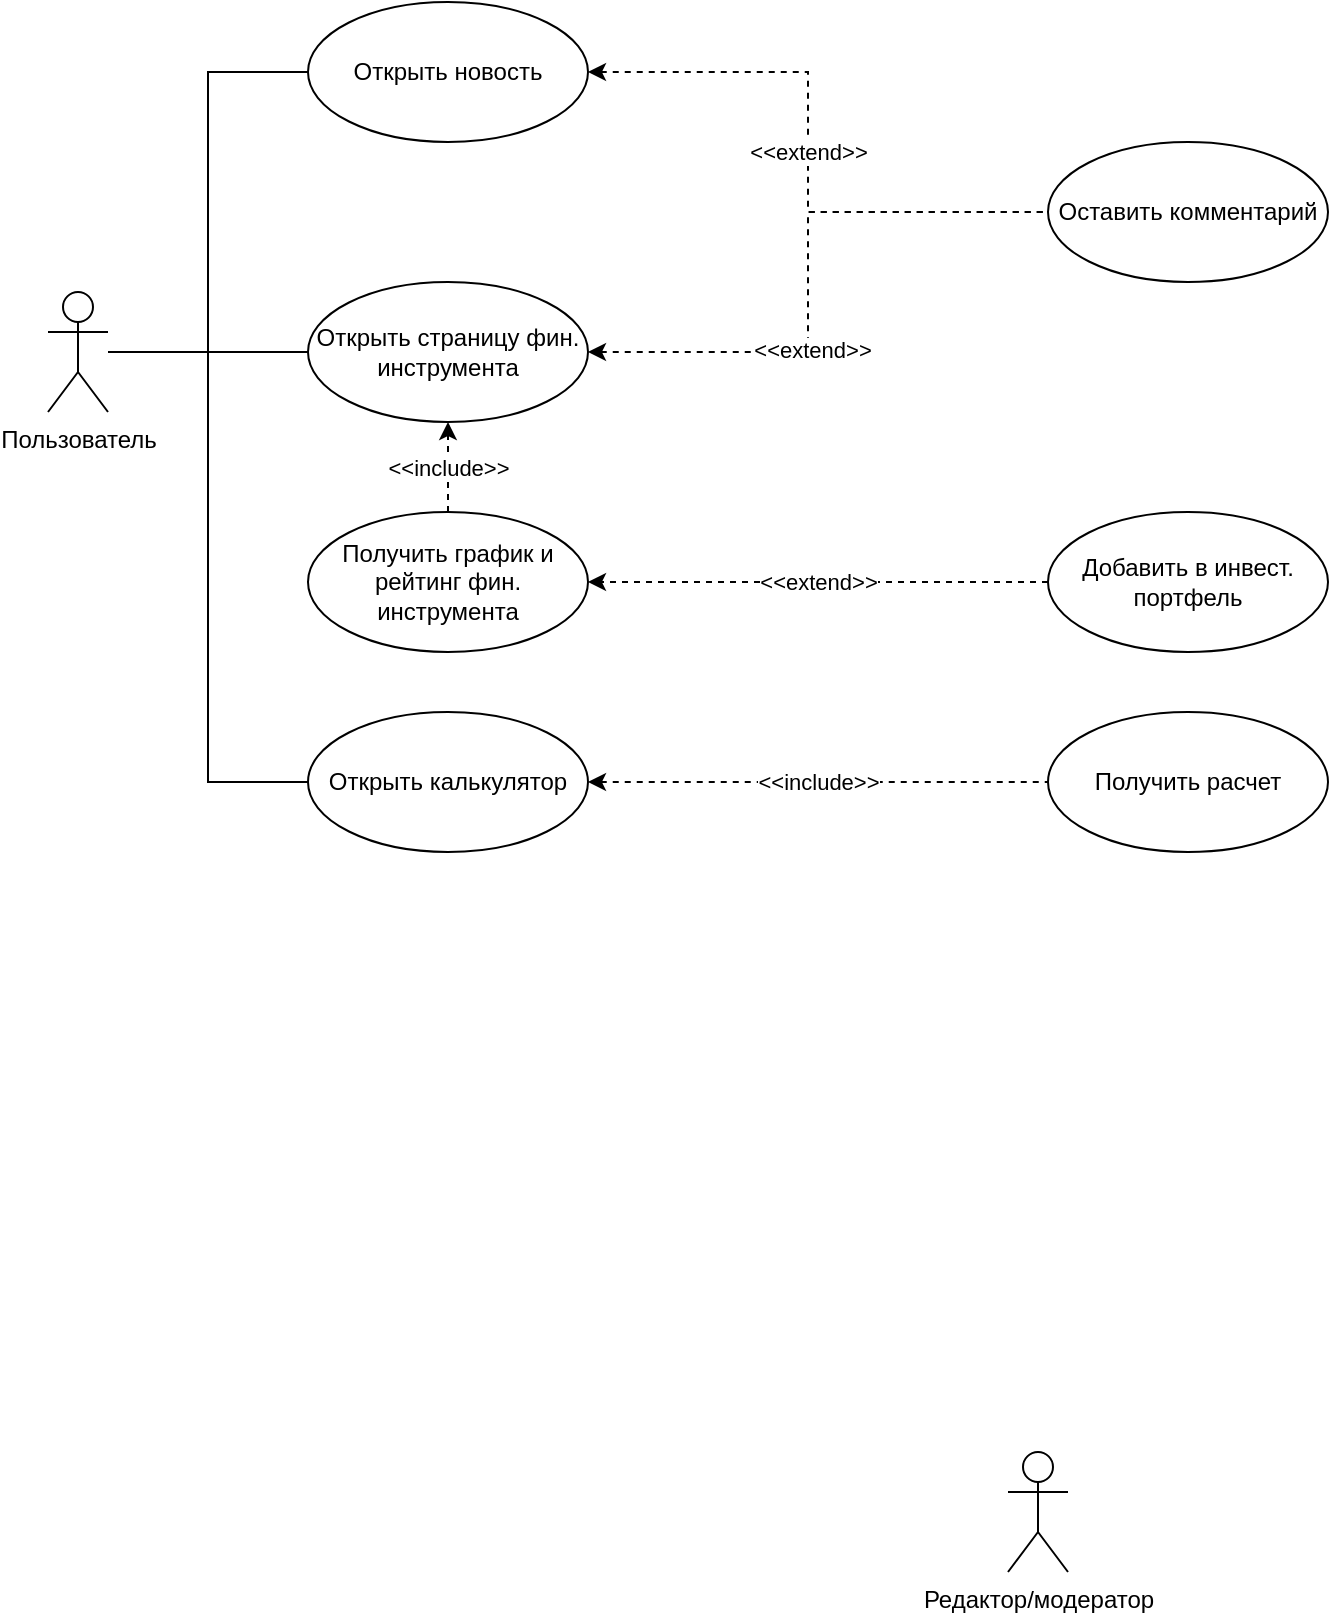 <mxfile version="21.2.1" type="github">
  <diagram name="Страница 1" id="xR59lH6d2-E03E9zhywz">
    <mxGraphModel dx="1195" dy="637" grid="1" gridSize="10" guides="1" tooltips="1" connect="1" arrows="1" fold="1" page="1" pageScale="1" pageWidth="827" pageHeight="1169" math="0" shadow="0">
      <root>
        <mxCell id="0" />
        <mxCell id="1" parent="0" />
        <mxCell id="UflsmpYnDKdmwoiEGrax-7" style="edgeStyle=orthogonalEdgeStyle;rounded=0;orthogonalLoop=1;jettySize=auto;html=1;entryX=0;entryY=0.5;entryDx=0;entryDy=0;endArrow=none;endFill=0;" edge="1" parent="1" source="e6YBmaZZbLYmCsvvOriS-1" target="UflsmpYnDKdmwoiEGrax-2">
          <mxGeometry relative="1" as="geometry" />
        </mxCell>
        <mxCell id="UflsmpYnDKdmwoiEGrax-8" style="edgeStyle=orthogonalEdgeStyle;rounded=0;orthogonalLoop=1;jettySize=auto;html=1;entryX=0;entryY=0.5;entryDx=0;entryDy=0;endArrow=none;endFill=0;" edge="1" parent="1" source="e6YBmaZZbLYmCsvvOriS-1" target="e6YBmaZZbLYmCsvvOriS-7">
          <mxGeometry relative="1" as="geometry" />
        </mxCell>
        <mxCell id="UflsmpYnDKdmwoiEGrax-9" style="edgeStyle=orthogonalEdgeStyle;rounded=0;orthogonalLoop=1;jettySize=auto;html=1;entryX=0;entryY=0.5;entryDx=0;entryDy=0;endArrow=none;endFill=0;" edge="1" parent="1" source="e6YBmaZZbLYmCsvvOriS-1" target="e6YBmaZZbLYmCsvvOriS-13">
          <mxGeometry relative="1" as="geometry" />
        </mxCell>
        <mxCell id="e6YBmaZZbLYmCsvvOriS-1" value="Пользователь" style="shape=umlActor;verticalLabelPosition=bottom;verticalAlign=top;html=1;" parent="1" vertex="1">
          <mxGeometry x="60" y="180" width="30" height="60" as="geometry" />
        </mxCell>
        <mxCell id="e6YBmaZZbLYmCsvvOriS-2" value="Редактор/модератор" style="shape=umlActor;verticalLabelPosition=bottom;verticalAlign=top;html=1;" parent="1" vertex="1">
          <mxGeometry x="540" y="760" width="30" height="60" as="geometry" />
        </mxCell>
        <mxCell id="UflsmpYnDKdmwoiEGrax-6" value="&amp;lt;&amp;lt;extend&amp;gt;&amp;gt;" style="edgeStyle=orthogonalEdgeStyle;rounded=0;orthogonalLoop=1;jettySize=auto;html=1;entryX=0;entryY=0.5;entryDx=0;entryDy=0;dashed=1;startArrow=classic;startFill=1;endArrow=none;endFill=0;" edge="1" parent="1" source="e6YBmaZZbLYmCsvvOriS-7" target="e6YBmaZZbLYmCsvvOriS-8">
          <mxGeometry relative="1" as="geometry">
            <Array as="points">
              <mxPoint x="440" y="70" />
              <mxPoint x="440" y="140" />
            </Array>
            <mxPoint as="offset" />
          </mxGeometry>
        </mxCell>
        <mxCell id="e6YBmaZZbLYmCsvvOriS-7" value="Открыть новость" style="ellipse;whiteSpace=wrap;html=1;" parent="1" vertex="1">
          <mxGeometry x="190" y="35" width="140" height="70" as="geometry" />
        </mxCell>
        <mxCell id="e6YBmaZZbLYmCsvvOriS-8" value="Оставить комментарий" style="ellipse;whiteSpace=wrap;html=1;" parent="1" vertex="1">
          <mxGeometry x="560" y="105" width="140" height="70" as="geometry" />
        </mxCell>
        <mxCell id="UflsmpYnDKdmwoiEGrax-15" value="&amp;lt;&amp;lt;include&amp;gt;&amp;gt;" style="edgeStyle=orthogonalEdgeStyle;rounded=0;orthogonalLoop=1;jettySize=auto;html=1;entryX=0;entryY=0.5;entryDx=0;entryDy=0;dashed=1;startArrow=classic;startFill=1;endArrow=none;endFill=0;" edge="1" parent="1" source="e6YBmaZZbLYmCsvvOriS-13" target="UflsmpYnDKdmwoiEGrax-13">
          <mxGeometry relative="1" as="geometry" />
        </mxCell>
        <mxCell id="e6YBmaZZbLYmCsvvOriS-13" value="Открыть калькулятор" style="ellipse;whiteSpace=wrap;html=1;" parent="1" vertex="1">
          <mxGeometry x="190" y="390" width="140" height="70" as="geometry" />
        </mxCell>
        <mxCell id="UflsmpYnDKdmwoiEGrax-5" style="edgeStyle=orthogonalEdgeStyle;rounded=0;orthogonalLoop=1;jettySize=auto;html=1;entryX=0;entryY=0.5;entryDx=0;entryDy=0;dashed=1;endArrow=none;endFill=0;startArrow=classic;startFill=1;" edge="1" parent="1" source="UflsmpYnDKdmwoiEGrax-2" target="e6YBmaZZbLYmCsvvOriS-8">
          <mxGeometry relative="1" as="geometry">
            <Array as="points">
              <mxPoint x="440" y="210" />
              <mxPoint x="440" y="140" />
            </Array>
          </mxGeometry>
        </mxCell>
        <mxCell id="UflsmpYnDKdmwoiEGrax-11" value="&amp;lt;&amp;lt;extend&amp;gt;&amp;gt;" style="edgeLabel;html=1;align=center;verticalAlign=middle;resizable=0;points=[];" vertex="1" connectable="0" parent="UflsmpYnDKdmwoiEGrax-5">
          <mxGeometry x="-0.256" y="-2" relative="1" as="geometry">
            <mxPoint as="offset" />
          </mxGeometry>
        </mxCell>
        <mxCell id="UflsmpYnDKdmwoiEGrax-2" value="Открыть страницу фин. инструмента" style="ellipse;whiteSpace=wrap;html=1;" vertex="1" parent="1">
          <mxGeometry x="190" y="175" width="140" height="70" as="geometry" />
        </mxCell>
        <mxCell id="UflsmpYnDKdmwoiEGrax-13" value="Получить расчет" style="ellipse;whiteSpace=wrap;html=1;" vertex="1" parent="1">
          <mxGeometry x="560" y="390" width="140" height="70" as="geometry" />
        </mxCell>
        <mxCell id="UflsmpYnDKdmwoiEGrax-22" value="&amp;lt;&amp;lt;include&amp;gt;&amp;gt;" style="edgeStyle=orthogonalEdgeStyle;rounded=0;orthogonalLoop=1;jettySize=auto;html=1;entryX=0.5;entryY=1;entryDx=0;entryDy=0;dashed=1;" edge="1" parent="1" source="UflsmpYnDKdmwoiEGrax-17" target="UflsmpYnDKdmwoiEGrax-2">
          <mxGeometry relative="1" as="geometry" />
        </mxCell>
        <mxCell id="UflsmpYnDKdmwoiEGrax-17" value="Получить график и рейтинг фин. инструмента" style="ellipse;whiteSpace=wrap;html=1;" vertex="1" parent="1">
          <mxGeometry x="190" y="290" width="140" height="70" as="geometry" />
        </mxCell>
        <mxCell id="UflsmpYnDKdmwoiEGrax-25" value="&amp;lt;&amp;lt;extend&amp;gt;&amp;gt;" style="edgeStyle=orthogonalEdgeStyle;rounded=0;orthogonalLoop=1;jettySize=auto;html=1;entryX=1;entryY=0.5;entryDx=0;entryDy=0;dashed=1;" edge="1" parent="1" source="UflsmpYnDKdmwoiEGrax-24" target="UflsmpYnDKdmwoiEGrax-17">
          <mxGeometry relative="1" as="geometry" />
        </mxCell>
        <mxCell id="UflsmpYnDKdmwoiEGrax-24" value="Добавить в инвест. портфель" style="ellipse;whiteSpace=wrap;html=1;" vertex="1" parent="1">
          <mxGeometry x="560" y="290" width="140" height="70" as="geometry" />
        </mxCell>
      </root>
    </mxGraphModel>
  </diagram>
</mxfile>

